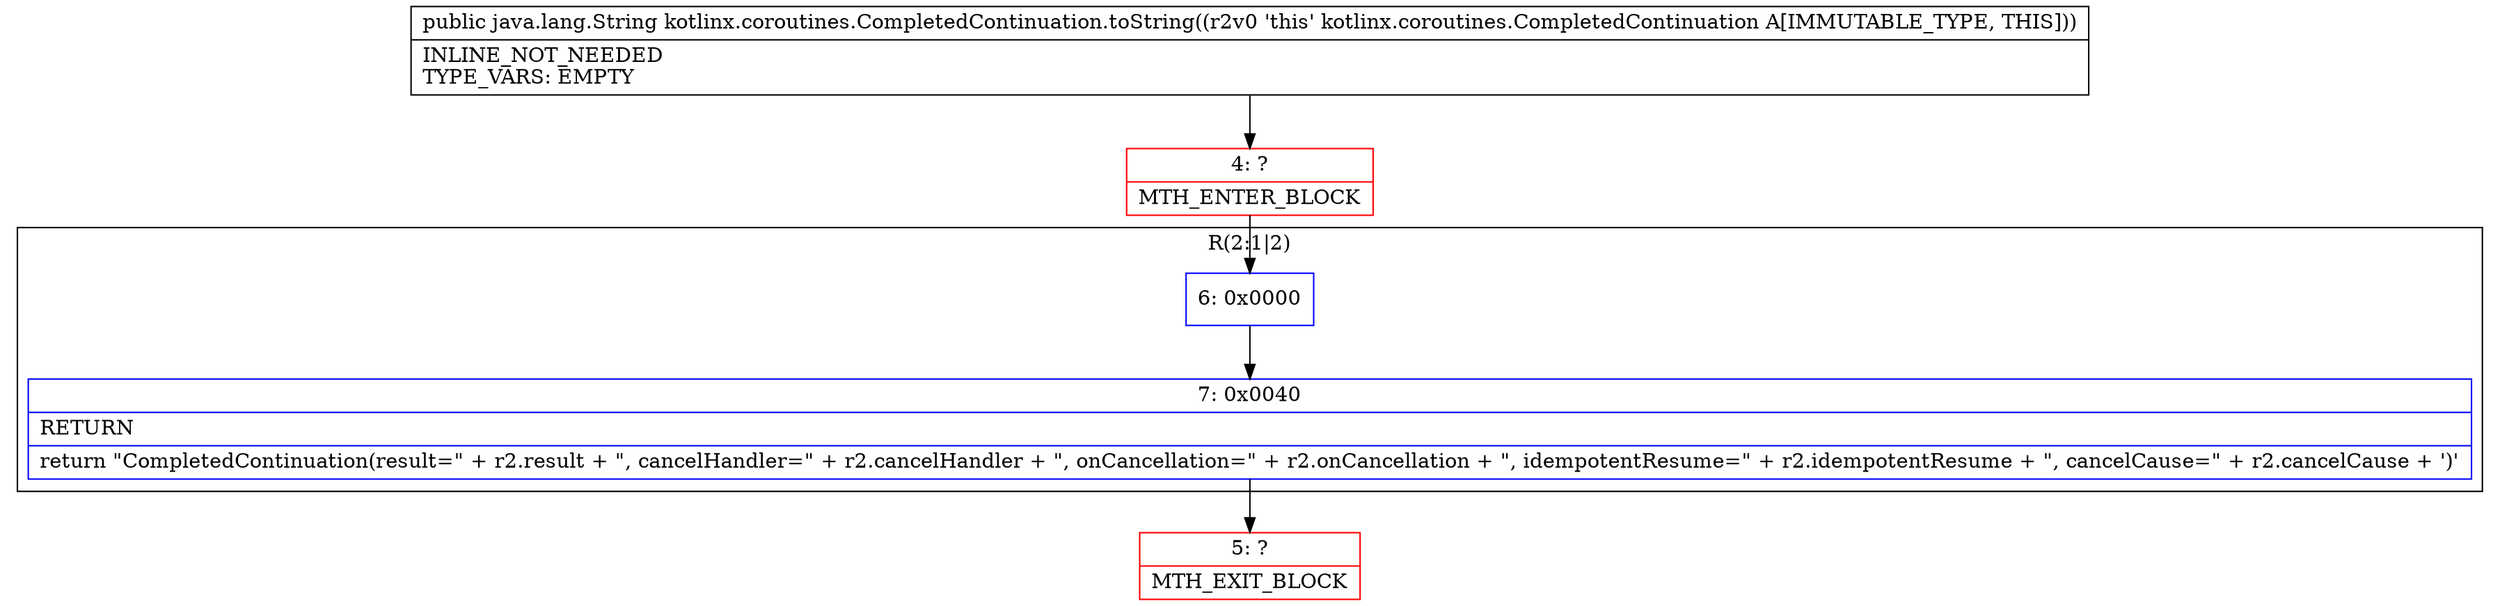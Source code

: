 digraph "CFG forkotlinx.coroutines.CompletedContinuation.toString()Ljava\/lang\/String;" {
subgraph cluster_Region_474561190 {
label = "R(2:1|2)";
node [shape=record,color=blue];
Node_6 [shape=record,label="{6\:\ 0x0000}"];
Node_7 [shape=record,label="{7\:\ 0x0040|RETURN\l|return \"CompletedContinuation(result=\" + r2.result + \", cancelHandler=\" + r2.cancelHandler + \", onCancellation=\" + r2.onCancellation + \", idempotentResume=\" + r2.idempotentResume + \", cancelCause=\" + r2.cancelCause + ')'\l}"];
}
Node_4 [shape=record,color=red,label="{4\:\ ?|MTH_ENTER_BLOCK\l}"];
Node_5 [shape=record,color=red,label="{5\:\ ?|MTH_EXIT_BLOCK\l}"];
MethodNode[shape=record,label="{public java.lang.String kotlinx.coroutines.CompletedContinuation.toString((r2v0 'this' kotlinx.coroutines.CompletedContinuation A[IMMUTABLE_TYPE, THIS]))  | INLINE_NOT_NEEDED\lTYPE_VARS: EMPTY\l}"];
MethodNode -> Node_4;Node_6 -> Node_7;
Node_7 -> Node_5;
Node_4 -> Node_6;
}

